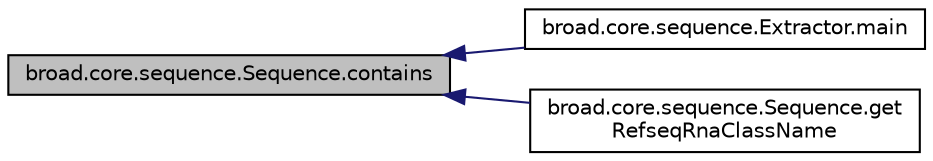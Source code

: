 digraph "broad.core.sequence.Sequence.contains"
{
  edge [fontname="Helvetica",fontsize="10",labelfontname="Helvetica",labelfontsize="10"];
  node [fontname="Helvetica",fontsize="10",shape=record];
  rankdir="LR";
  Node1 [label="broad.core.sequence.Sequence.contains",height=0.2,width=0.4,color="black", fillcolor="grey75", style="filled" fontcolor="black"];
  Node1 -> Node2 [dir="back",color="midnightblue",fontsize="10",style="solid"];
  Node2 [label="broad.core.sequence.Extractor.main",height=0.2,width=0.4,color="black", fillcolor="white", style="filled",URL="$classbroad_1_1core_1_1sequence_1_1_extractor.html#ad428faf3d9d13189401ea5ec82d2b2fd"];
  Node1 -> Node3 [dir="back",color="midnightblue",fontsize="10",style="solid"];
  Node3 [label="broad.core.sequence.Sequence.get\lRefseqRnaClassName",height=0.2,width=0.4,color="black", fillcolor="white", style="filled",URL="$classbroad_1_1core_1_1sequence_1_1_sequence.html#a4946d4cdaad7a472b878a0fac3bdaf85"];
}
